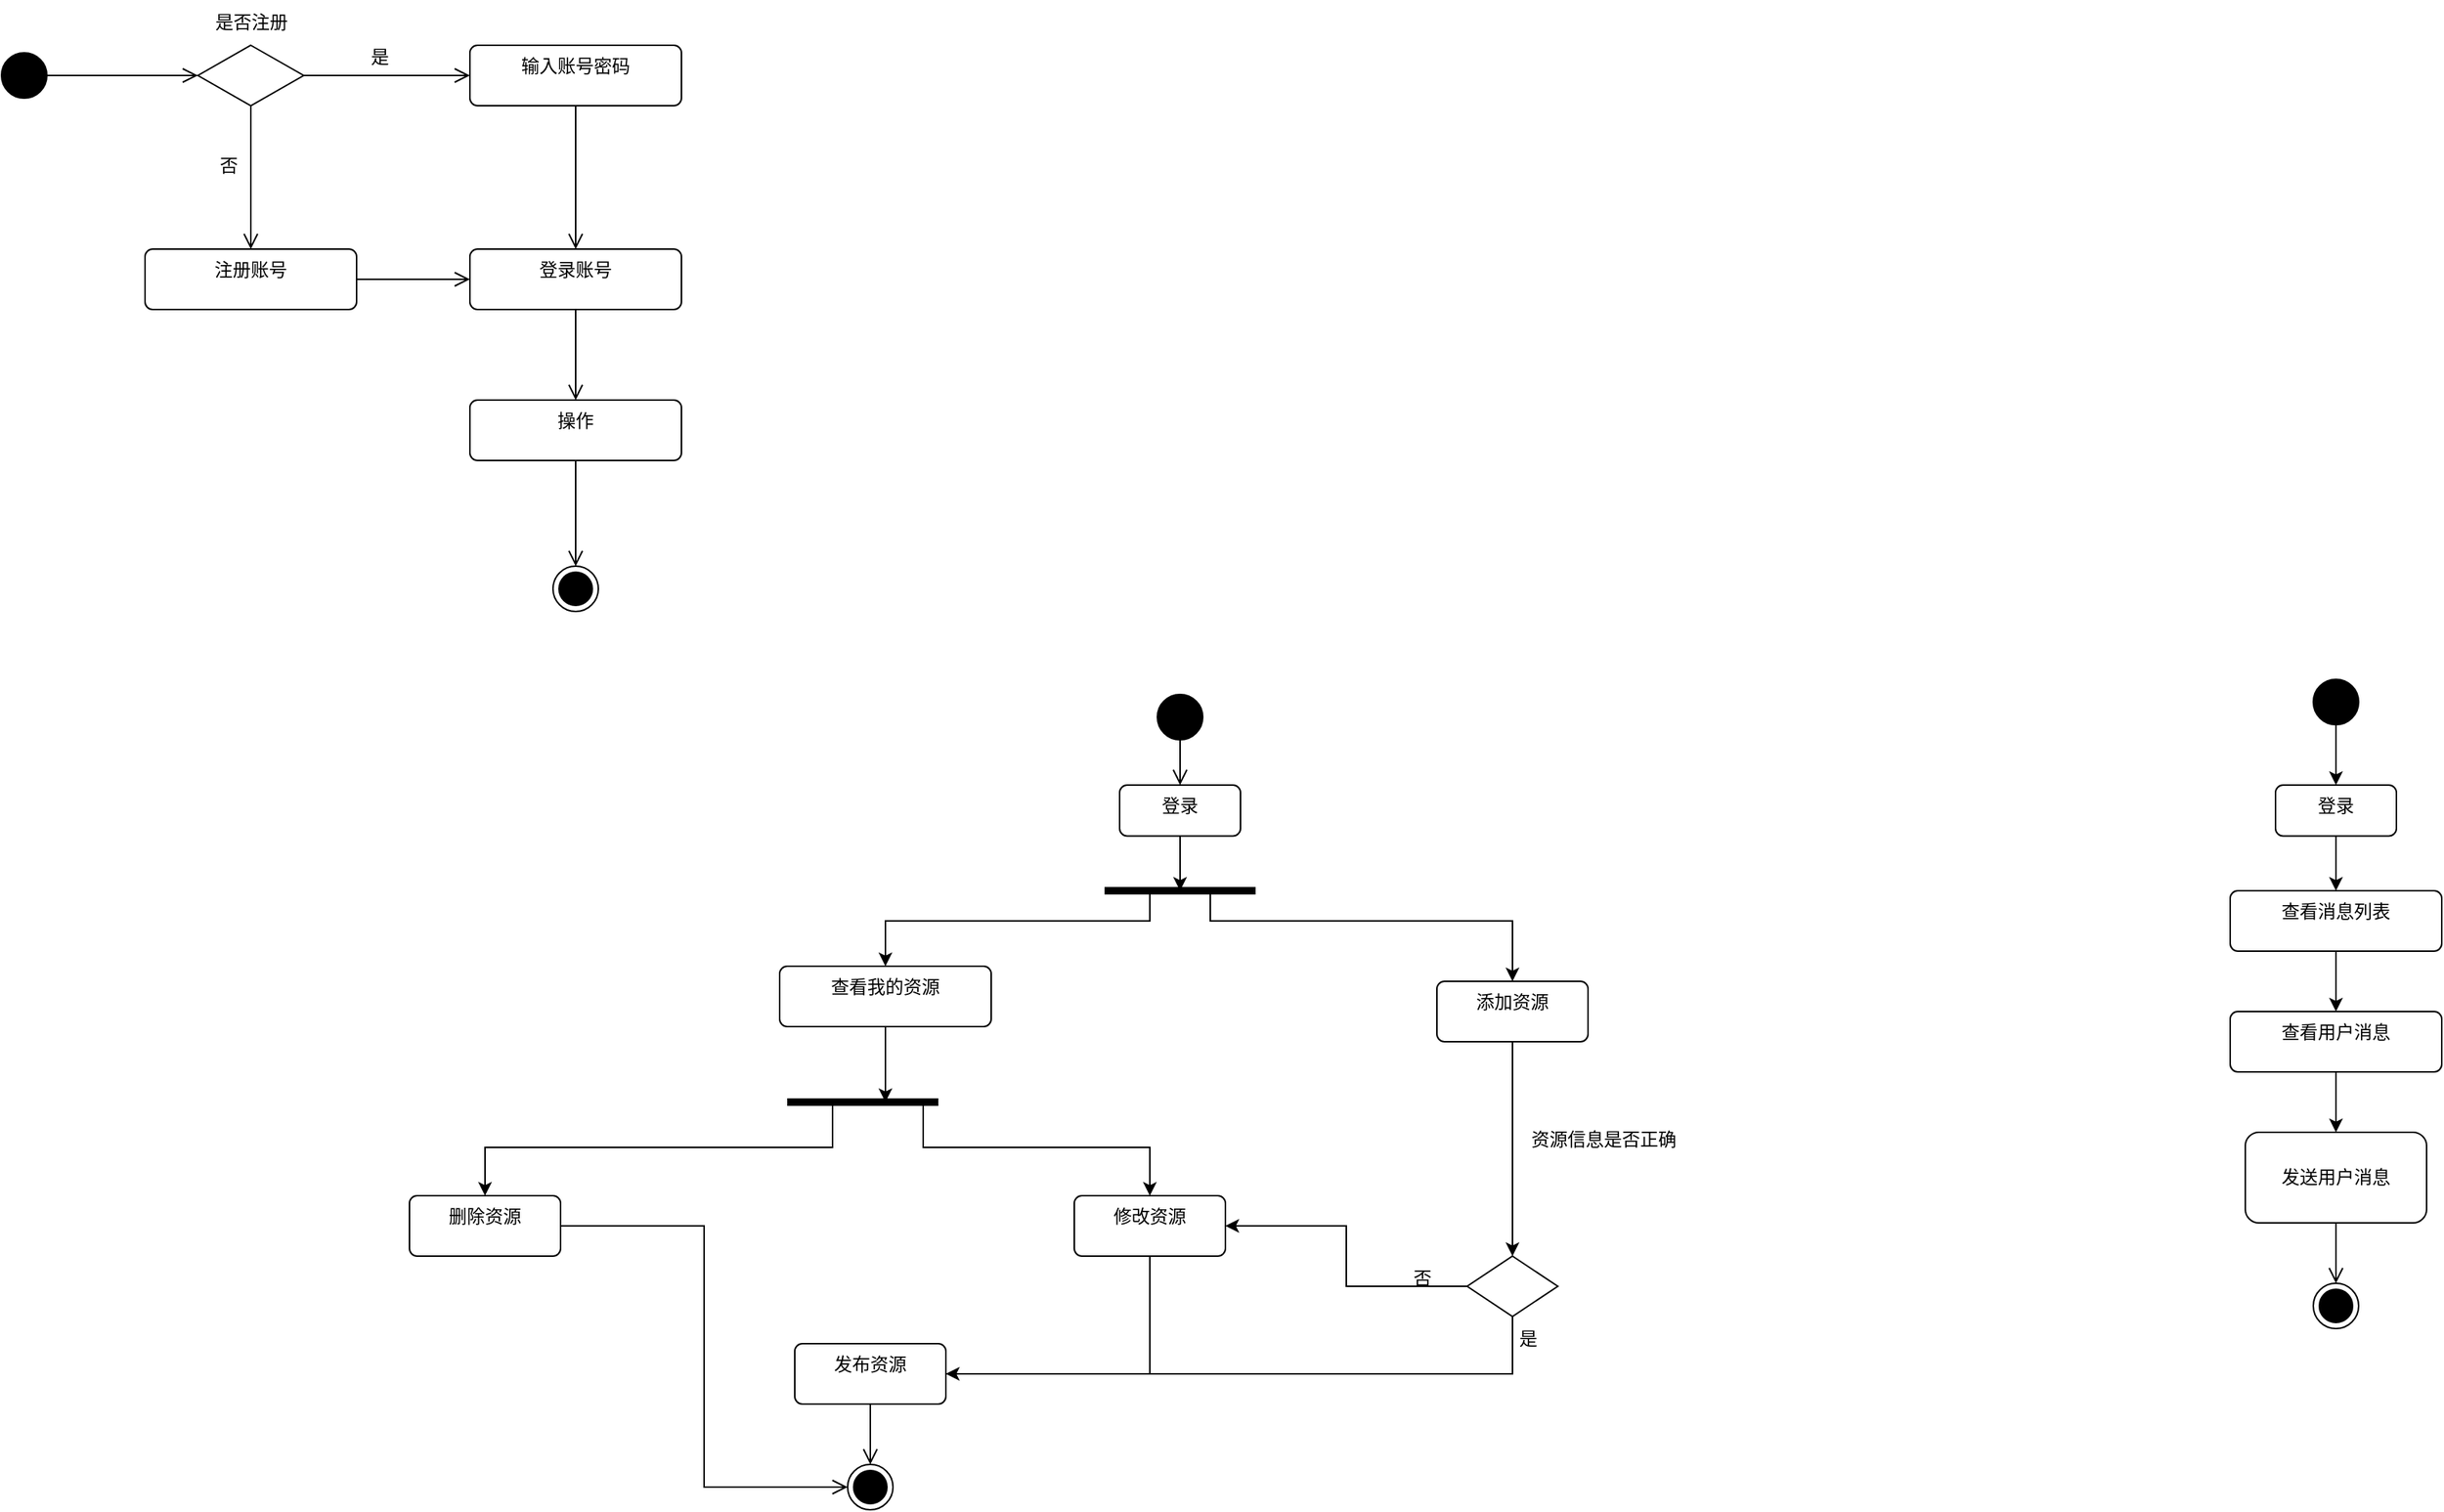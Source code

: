 <mxfile version="24.2.2" type="github">
  <diagram id="C5RBs43oDa-KdzZeNtuy" name="Page-1">
    <mxGraphModel dx="2227" dy="-1631" grid="1" gridSize="10" guides="1" tooltips="1" connect="1" arrows="1" fold="1" page="1" pageScale="1" pageWidth="827" pageHeight="1169" math="0" shadow="0">
      <root>
        <mxCell id="WIyWlLk6GJQsqaUBKTNV-0" />
        <mxCell id="WIyWlLk6GJQsqaUBKTNV-1" parent="WIyWlLk6GJQsqaUBKTNV-0" />
        <mxCell id="4cMFZLAC2HCp6WsKi7Tq-0" value="" style="ellipse;fillColor=strokeColor;html=1;" parent="WIyWlLk6GJQsqaUBKTNV-1" vertex="1">
          <mxGeometry x="-790" y="3295" width="30" height="30" as="geometry" />
        </mxCell>
        <mxCell id="4cMFZLAC2HCp6WsKi7Tq-1" value="" style="ellipse;html=1;shape=endState;fillColor=strokeColor;" parent="WIyWlLk6GJQsqaUBKTNV-1" vertex="1">
          <mxGeometry x="-425" y="3635" width="30" height="30" as="geometry" />
        </mxCell>
        <mxCell id="4cMFZLAC2HCp6WsKi7Tq-2" value="" style="endArrow=open;startArrow=none;endFill=0;startFill=0;endSize=8;html=1;verticalAlign=bottom;labelBackgroundColor=none;strokeWidth=1;rounded=0;exitX=1;exitY=0.5;exitDx=0;exitDy=0;entryX=0;entryY=0.5;entryDx=0;entryDy=0;" parent="WIyWlLk6GJQsqaUBKTNV-1" source="4cMFZLAC2HCp6WsKi7Tq-0" target="4cMFZLAC2HCp6WsKi7Tq-5" edge="1">
          <mxGeometry width="160" relative="1" as="geometry">
            <mxPoint x="-660" y="3355" as="sourcePoint" />
            <mxPoint x="-680" y="3310" as="targetPoint" />
          </mxGeometry>
        </mxCell>
        <mxCell id="4cMFZLAC2HCp6WsKi7Tq-4" value="输入账号密码" style="html=1;align=center;verticalAlign=top;rounded=1;absoluteArcSize=1;arcSize=10;dashed=0;whiteSpace=wrap;" parent="WIyWlLk6GJQsqaUBKTNV-1" vertex="1">
          <mxGeometry x="-480" y="3290" width="140" height="40" as="geometry" />
        </mxCell>
        <mxCell id="4cMFZLAC2HCp6WsKi7Tq-5" value="" style="rhombus;" parent="WIyWlLk6GJQsqaUBKTNV-1" vertex="1">
          <mxGeometry x="-660" y="3290" width="70" height="40" as="geometry" />
        </mxCell>
        <mxCell id="4cMFZLAC2HCp6WsKi7Tq-6" value="注册账号" style="html=1;align=center;verticalAlign=top;rounded=1;absoluteArcSize=1;arcSize=10;dashed=0;whiteSpace=wrap;" parent="WIyWlLk6GJQsqaUBKTNV-1" vertex="1">
          <mxGeometry x="-695" y="3425" width="140" height="40" as="geometry" />
        </mxCell>
        <mxCell id="4cMFZLAC2HCp6WsKi7Tq-7" value="登录账号" style="html=1;align=center;verticalAlign=top;rounded=1;absoluteArcSize=1;arcSize=10;dashed=0;whiteSpace=wrap;" parent="WIyWlLk6GJQsqaUBKTNV-1" vertex="1">
          <mxGeometry x="-480" y="3425" width="140" height="40" as="geometry" />
        </mxCell>
        <mxCell id="4cMFZLAC2HCp6WsKi7Tq-8" value="" style="endArrow=open;startArrow=none;endFill=0;startFill=0;endSize=8;html=1;verticalAlign=bottom;labelBackgroundColor=none;strokeWidth=1;rounded=0;exitX=0.5;exitY=1;exitDx=0;exitDy=0;entryX=0.5;entryY=0;entryDx=0;entryDy=0;" parent="WIyWlLk6GJQsqaUBKTNV-1" source="4cMFZLAC2HCp6WsKi7Tq-5" target="4cMFZLAC2HCp6WsKi7Tq-6" edge="1">
          <mxGeometry width="160" relative="1" as="geometry">
            <mxPoint x="-660" y="3355" as="sourcePoint" />
            <mxPoint x="-500" y="3355" as="targetPoint" />
          </mxGeometry>
        </mxCell>
        <mxCell id="4cMFZLAC2HCp6WsKi7Tq-9" value="" style="endArrow=open;startArrow=none;endFill=0;startFill=0;endSize=8;html=1;verticalAlign=bottom;labelBackgroundColor=none;strokeWidth=1;rounded=0;exitX=0.5;exitY=1;exitDx=0;exitDy=0;" parent="WIyWlLk6GJQsqaUBKTNV-1" source="4cMFZLAC2HCp6WsKi7Tq-7" target="4cMFZLAC2HCp6WsKi7Tq-17" edge="1">
          <mxGeometry width="160" relative="1" as="geometry">
            <mxPoint x="-660" y="3355" as="sourcePoint" />
            <mxPoint x="-410" y="3505" as="targetPoint" />
          </mxGeometry>
        </mxCell>
        <mxCell id="4cMFZLAC2HCp6WsKi7Tq-10" value="" style="endArrow=open;startArrow=none;endFill=0;startFill=0;endSize=8;html=1;verticalAlign=bottom;labelBackgroundColor=none;strokeWidth=1;rounded=0;exitX=1;exitY=0.5;exitDx=0;exitDy=0;entryX=0;entryY=0.5;entryDx=0;entryDy=0;" parent="WIyWlLk6GJQsqaUBKTNV-1" source="4cMFZLAC2HCp6WsKi7Tq-6" target="4cMFZLAC2HCp6WsKi7Tq-7" edge="1">
          <mxGeometry width="160" relative="1" as="geometry">
            <mxPoint x="-660" y="3355" as="sourcePoint" />
            <mxPoint x="-500" y="3355" as="targetPoint" />
          </mxGeometry>
        </mxCell>
        <mxCell id="4cMFZLAC2HCp6WsKi7Tq-11" value="" style="endArrow=open;startArrow=none;endFill=0;startFill=0;endSize=8;html=1;verticalAlign=bottom;labelBackgroundColor=none;strokeWidth=1;rounded=0;exitX=0.5;exitY=1;exitDx=0;exitDy=0;entryX=0.5;entryY=0;entryDx=0;entryDy=0;" parent="WIyWlLk6GJQsqaUBKTNV-1" source="4cMFZLAC2HCp6WsKi7Tq-4" target="4cMFZLAC2HCp6WsKi7Tq-7" edge="1">
          <mxGeometry width="160" relative="1" as="geometry">
            <mxPoint x="-660" y="3355" as="sourcePoint" />
            <mxPoint x="-500" y="3355" as="targetPoint" />
          </mxGeometry>
        </mxCell>
        <mxCell id="4cMFZLAC2HCp6WsKi7Tq-12" value="" style="endArrow=open;startArrow=none;endFill=0;startFill=0;endSize=8;html=1;verticalAlign=bottom;labelBackgroundColor=none;strokeWidth=1;rounded=0;exitX=1;exitY=0.5;exitDx=0;exitDy=0;entryX=0;entryY=0.5;entryDx=0;entryDy=0;" parent="WIyWlLk6GJQsqaUBKTNV-1" source="4cMFZLAC2HCp6WsKi7Tq-5" target="4cMFZLAC2HCp6WsKi7Tq-4" edge="1">
          <mxGeometry width="160" relative="1" as="geometry">
            <mxPoint x="-660" y="3355" as="sourcePoint" />
            <mxPoint x="-500" y="3355" as="targetPoint" />
          </mxGeometry>
        </mxCell>
        <mxCell id="4cMFZLAC2HCp6WsKi7Tq-13" value="是否注册" style="text;html=1;align=center;verticalAlign=middle;resizable=0;points=[];autosize=1;strokeColor=none;fillColor=none;" parent="WIyWlLk6GJQsqaUBKTNV-1" vertex="1">
          <mxGeometry x="-660" y="3260" width="70" height="30" as="geometry" />
        </mxCell>
        <mxCell id="4cMFZLAC2HCp6WsKi7Tq-14" value="是" style="text;html=1;align=center;verticalAlign=middle;resizable=0;points=[];autosize=1;strokeColor=none;fillColor=none;" parent="WIyWlLk6GJQsqaUBKTNV-1" vertex="1">
          <mxGeometry x="-560" y="3283" width="40" height="30" as="geometry" />
        </mxCell>
        <mxCell id="4cMFZLAC2HCp6WsKi7Tq-15" value="否" style="text;html=1;align=center;verticalAlign=middle;resizable=0;points=[];autosize=1;strokeColor=none;fillColor=none;" parent="WIyWlLk6GJQsqaUBKTNV-1" vertex="1">
          <mxGeometry x="-660" y="3355" width="40" height="30" as="geometry" />
        </mxCell>
        <mxCell id="4cMFZLAC2HCp6WsKi7Tq-17" value="操作" style="html=1;align=center;verticalAlign=top;rounded=1;absoluteArcSize=1;arcSize=10;dashed=0;whiteSpace=wrap;" parent="WIyWlLk6GJQsqaUBKTNV-1" vertex="1">
          <mxGeometry x="-480" y="3525" width="140" height="40" as="geometry" />
        </mxCell>
        <mxCell id="4cMFZLAC2HCp6WsKi7Tq-18" value="" style="endArrow=open;startArrow=none;endFill=0;startFill=0;endSize=8;html=1;verticalAlign=bottom;labelBackgroundColor=none;strokeWidth=1;rounded=0;exitX=0.5;exitY=1;exitDx=0;exitDy=0;entryX=0.5;entryY=0;entryDx=0;entryDy=0;" parent="WIyWlLk6GJQsqaUBKTNV-1" source="4cMFZLAC2HCp6WsKi7Tq-17" target="4cMFZLAC2HCp6WsKi7Tq-1" edge="1">
          <mxGeometry width="160" relative="1" as="geometry">
            <mxPoint x="-660" y="3455" as="sourcePoint" />
            <mxPoint x="-500" y="3455" as="targetPoint" />
          </mxGeometry>
        </mxCell>
        <mxCell id="4cMFZLAC2HCp6WsKi7Tq-19" value="" style="ellipse;fillColor=strokeColor;html=1;" parent="WIyWlLk6GJQsqaUBKTNV-1" vertex="1">
          <mxGeometry x="-25" y="3720.0" width="30" height="30" as="geometry" />
        </mxCell>
        <mxCell id="4cMFZLAC2HCp6WsKi7Tq-23" value="" style="ellipse;html=1;shape=endState;fillColor=strokeColor;" parent="WIyWlLk6GJQsqaUBKTNV-1" vertex="1">
          <mxGeometry x="-230" y="4230" width="30" height="30" as="geometry" />
        </mxCell>
        <mxCell id="qIV9ISlbsrzk_neH7viX-1" style="edgeStyle=orthogonalEdgeStyle;rounded=0;orthogonalLoop=1;jettySize=auto;html=1;exitX=0.5;exitY=1;exitDx=0;exitDy=0;entryX=1;entryY=0.5;entryDx=0;entryDy=0;" edge="1" parent="WIyWlLk6GJQsqaUBKTNV-1" source="4cMFZLAC2HCp6WsKi7Tq-26" target="4cMFZLAC2HCp6WsKi7Tq-62">
          <mxGeometry relative="1" as="geometry" />
        </mxCell>
        <mxCell id="4cMFZLAC2HCp6WsKi7Tq-26" value="修改资源" style="html=1;align=center;verticalAlign=top;rounded=1;absoluteArcSize=1;arcSize=10;dashed=0;whiteSpace=wrap;" parent="WIyWlLk6GJQsqaUBKTNV-1" vertex="1">
          <mxGeometry x="-80" y="4052" width="100" height="40" as="geometry" />
        </mxCell>
        <mxCell id="qIV9ISlbsrzk_neH7viX-8" style="edgeStyle=orthogonalEdgeStyle;rounded=0;orthogonalLoop=1;jettySize=auto;html=1;exitX=0.5;exitY=1;exitDx=0;exitDy=0;" edge="1" parent="WIyWlLk6GJQsqaUBKTNV-1" source="4cMFZLAC2HCp6WsKi7Tq-27">
          <mxGeometry relative="1" as="geometry">
            <mxPoint x="-205" y="3990" as="targetPoint" />
          </mxGeometry>
        </mxCell>
        <mxCell id="4cMFZLAC2HCp6WsKi7Tq-27" value="查看我的资源" style="html=1;align=center;verticalAlign=top;rounded=1;absoluteArcSize=1;arcSize=10;dashed=0;whiteSpace=wrap;" parent="WIyWlLk6GJQsqaUBKTNV-1" vertex="1">
          <mxGeometry x="-275" y="3900" width="140" height="40" as="geometry" />
        </mxCell>
        <mxCell id="4cMFZLAC2HCp6WsKi7Tq-29" value="登录" style="html=1;align=center;verticalAlign=top;rounded=1;absoluteArcSize=1;arcSize=10;dashed=0;whiteSpace=wrap;" parent="WIyWlLk6GJQsqaUBKTNV-1" vertex="1">
          <mxGeometry x="-50" y="3780.0" width="80" height="33.75" as="geometry" />
        </mxCell>
        <mxCell id="4cMFZLAC2HCp6WsKi7Tq-63" style="edgeStyle=orthogonalEdgeStyle;rounded=0;orthogonalLoop=1;jettySize=auto;html=1;exitX=0.5;exitY=1;exitDx=0;exitDy=0;entryX=0.5;entryY=0;entryDx=0;entryDy=0;" parent="WIyWlLk6GJQsqaUBKTNV-1" source="4cMFZLAC2HCp6WsKi7Tq-32" target="4cMFZLAC2HCp6WsKi7Tq-62" edge="1">
          <mxGeometry relative="1" as="geometry">
            <Array as="points">
              <mxPoint x="210" y="4170" />
              <mxPoint x="-215" y="4170" />
            </Array>
          </mxGeometry>
        </mxCell>
        <mxCell id="qIV9ISlbsrzk_neH7viX-42" style="edgeStyle=orthogonalEdgeStyle;rounded=0;orthogonalLoop=1;jettySize=auto;html=1;exitX=0;exitY=0.5;exitDx=0;exitDy=0;entryX=1;entryY=0.5;entryDx=0;entryDy=0;" edge="1" parent="WIyWlLk6GJQsqaUBKTNV-1" source="4cMFZLAC2HCp6WsKi7Tq-32" target="4cMFZLAC2HCp6WsKi7Tq-26">
          <mxGeometry relative="1" as="geometry" />
        </mxCell>
        <mxCell id="4cMFZLAC2HCp6WsKi7Tq-32" value="" style="rhombus;" parent="WIyWlLk6GJQsqaUBKTNV-1" vertex="1">
          <mxGeometry x="180" y="4092" width="60" height="40" as="geometry" />
        </mxCell>
        <mxCell id="4cMFZLAC2HCp6WsKi7Tq-35" value="" style="endArrow=open;startArrow=none;endFill=0;startFill=0;endSize=8;html=1;verticalAlign=bottom;labelBackgroundColor=none;strokeWidth=1;rounded=0;entryX=0.5;entryY=0;entryDx=0;entryDy=0;exitX=0.5;exitY=1;exitDx=0;exitDy=0;" parent="WIyWlLk6GJQsqaUBKTNV-1" source="4cMFZLAC2HCp6WsKi7Tq-62" target="4cMFZLAC2HCp6WsKi7Tq-23" edge="1">
          <mxGeometry width="160" relative="1" as="geometry">
            <mxPoint x="-210" y="4410" as="sourcePoint" />
            <mxPoint x="-180" y="4310" as="targetPoint" />
          </mxGeometry>
        </mxCell>
        <mxCell id="4cMFZLAC2HCp6WsKi7Tq-43" value="" style="endArrow=open;startArrow=none;endFill=0;startFill=0;endSize=8;html=1;verticalAlign=bottom;labelBackgroundColor=none;strokeWidth=1;rounded=0;exitX=0.5;exitY=1;exitDx=0;exitDy=0;entryX=0.5;entryY=0;entryDx=0;entryDy=0;" parent="WIyWlLk6GJQsqaUBKTNV-1" source="4cMFZLAC2HCp6WsKi7Tq-19" target="4cMFZLAC2HCp6WsKi7Tq-29" edge="1">
          <mxGeometry width="160" relative="1" as="geometry">
            <mxPoint x="-370" y="4080" as="sourcePoint" />
            <mxPoint x="-210" y="4080" as="targetPoint" />
          </mxGeometry>
        </mxCell>
        <mxCell id="4cMFZLAC2HCp6WsKi7Tq-50" value="资源信息是否正确" style="text;html=1;align=center;verticalAlign=middle;resizable=0;points=[];autosize=1;strokeColor=none;fillColor=none;" parent="WIyWlLk6GJQsqaUBKTNV-1" vertex="1">
          <mxGeometry x="210" y="4000" width="120" height="30" as="geometry" />
        </mxCell>
        <mxCell id="4cMFZLAC2HCp6WsKi7Tq-51" value="是" style="text;html=1;align=center;verticalAlign=middle;resizable=0;points=[];autosize=1;strokeColor=none;fillColor=none;" parent="WIyWlLk6GJQsqaUBKTNV-1" vertex="1">
          <mxGeometry x="200" y="4132" width="40" height="30" as="geometry" />
        </mxCell>
        <mxCell id="4cMFZLAC2HCp6WsKi7Tq-52" value="否" style="text;html=1;align=center;verticalAlign=middle;resizable=0;points=[];autosize=1;strokeColor=none;fillColor=none;" parent="WIyWlLk6GJQsqaUBKTNV-1" vertex="1">
          <mxGeometry x="130" y="4092" width="40" height="30" as="geometry" />
        </mxCell>
        <mxCell id="4cMFZLAC2HCp6WsKi7Tq-62" value="发布资源" style="html=1;align=center;verticalAlign=top;rounded=1;absoluteArcSize=1;arcSize=10;dashed=0;whiteSpace=wrap;" parent="WIyWlLk6GJQsqaUBKTNV-1" vertex="1">
          <mxGeometry x="-265" y="4150" width="100" height="40" as="geometry" />
        </mxCell>
        <mxCell id="4cMFZLAC2HCp6WsKi7Tq-76" value="删除资源" style="html=1;align=center;verticalAlign=top;rounded=1;absoluteArcSize=1;arcSize=10;dashed=0;whiteSpace=wrap;" parent="WIyWlLk6GJQsqaUBKTNV-1" vertex="1">
          <mxGeometry x="-520" y="4052" width="100" height="40" as="geometry" />
        </mxCell>
        <mxCell id="4cMFZLAC2HCp6WsKi7Tq-77" value="" style="endArrow=open;startArrow=none;endFill=0;startFill=0;endSize=8;html=1;verticalAlign=bottom;labelBackgroundColor=none;strokeWidth=1;rounded=0;entryX=0;entryY=0.5;entryDx=0;entryDy=0;edgeStyle=orthogonalEdgeStyle;" parent="WIyWlLk6GJQsqaUBKTNV-1" source="4cMFZLAC2HCp6WsKi7Tq-76" target="4cMFZLAC2HCp6WsKi7Tq-23" edge="1">
          <mxGeometry width="160" relative="1" as="geometry">
            <mxPoint x="-200" y="4420" as="sourcePoint" />
            <mxPoint x="-200" y="4460" as="targetPoint" />
          </mxGeometry>
        </mxCell>
        <mxCell id="qIV9ISlbsrzk_neH7viX-3" style="edgeStyle=orthogonalEdgeStyle;rounded=0;orthogonalLoop=1;jettySize=auto;html=1;exitX=0.5;exitY=1;exitDx=0;exitDy=0;entryX=0.5;entryY=0;entryDx=0;entryDy=0;" edge="1" parent="WIyWlLk6GJQsqaUBKTNV-1" source="qIV9ISlbsrzk_neH7viX-2" target="4cMFZLAC2HCp6WsKi7Tq-32">
          <mxGeometry relative="1" as="geometry" />
        </mxCell>
        <mxCell id="qIV9ISlbsrzk_neH7viX-2" value="添加资源" style="html=1;align=center;verticalAlign=top;rounded=1;absoluteArcSize=1;arcSize=10;dashed=0;whiteSpace=wrap;" vertex="1" parent="WIyWlLk6GJQsqaUBKTNV-1">
          <mxGeometry x="160" y="3910" width="100" height="40" as="geometry" />
        </mxCell>
        <mxCell id="qIV9ISlbsrzk_neH7viX-4" value="" style="html=1;rounded=0;strokeWidth=5;endArrow=none;endFill=0;" edge="1" parent="WIyWlLk6GJQsqaUBKTNV-1">
          <mxGeometry width="100" relative="1" as="geometry">
            <mxPoint x="-270" y="3990" as="sourcePoint" />
            <mxPoint x="-170" y="3990" as="targetPoint" />
            <Array as="points">
              <mxPoint x="-210" y="3990" />
            </Array>
          </mxGeometry>
        </mxCell>
        <mxCell id="qIV9ISlbsrzk_neH7viX-5" value="" style="endArrow=classic;html=1;rounded=0;entryX=0.5;entryY=0;entryDx=0;entryDy=0;edgeStyle=orthogonalEdgeStyle;" edge="1" parent="WIyWlLk6GJQsqaUBKTNV-1" target="4cMFZLAC2HCp6WsKi7Tq-26">
          <mxGeometry width="50" height="50" relative="1" as="geometry">
            <mxPoint x="-180" y="3990" as="sourcePoint" />
            <mxPoint x="40" y="3940" as="targetPoint" />
            <Array as="points">
              <mxPoint x="-180" y="4020" />
              <mxPoint x="-30" y="4020" />
            </Array>
          </mxGeometry>
        </mxCell>
        <mxCell id="qIV9ISlbsrzk_neH7viX-7" value="" style="endArrow=classic;html=1;rounded=0;entryX=0.5;entryY=0;entryDx=0;entryDy=0;edgeStyle=orthogonalEdgeStyle;" edge="1" parent="WIyWlLk6GJQsqaUBKTNV-1" target="4cMFZLAC2HCp6WsKi7Tq-76">
          <mxGeometry width="50" height="50" relative="1" as="geometry">
            <mxPoint x="-240" y="3990" as="sourcePoint" />
            <mxPoint x="-360" y="3990" as="targetPoint" />
            <Array as="points">
              <mxPoint x="-240" y="4020" />
              <mxPoint x="-470" y="4020" />
            </Array>
          </mxGeometry>
        </mxCell>
        <mxCell id="qIV9ISlbsrzk_neH7viX-38" style="edgeStyle=orthogonalEdgeStyle;rounded=0;orthogonalLoop=1;jettySize=auto;html=1;exitX=0.5;exitY=1;exitDx=0;exitDy=0;entryX=0.5;entryY=0;entryDx=0;entryDy=0;" edge="1" parent="WIyWlLk6GJQsqaUBKTNV-1" source="qIV9ISlbsrzk_neH7viX-9" target="qIV9ISlbsrzk_neH7viX-15">
          <mxGeometry relative="1" as="geometry" />
        </mxCell>
        <mxCell id="qIV9ISlbsrzk_neH7viX-9" value="" style="ellipse;fillColor=strokeColor;html=1;" vertex="1" parent="WIyWlLk6GJQsqaUBKTNV-1">
          <mxGeometry x="740" y="3710.0" width="30" height="30" as="geometry" />
        </mxCell>
        <mxCell id="qIV9ISlbsrzk_neH7viX-10" value="" style="ellipse;html=1;shape=endState;fillColor=strokeColor;" vertex="1" parent="WIyWlLk6GJQsqaUBKTNV-1">
          <mxGeometry x="740" y="4110" width="30" height="30" as="geometry" />
        </mxCell>
        <mxCell id="qIV9ISlbsrzk_neH7viX-13" style="edgeStyle=orthogonalEdgeStyle;rounded=0;orthogonalLoop=1;jettySize=auto;html=1;exitX=0.5;exitY=1;exitDx=0;exitDy=0;" edge="1" parent="WIyWlLk6GJQsqaUBKTNV-1" source="qIV9ISlbsrzk_neH7viX-14" target="qIV9ISlbsrzk_neH7viX-36">
          <mxGeometry relative="1" as="geometry">
            <mxPoint x="755" y="3992" as="targetPoint" />
          </mxGeometry>
        </mxCell>
        <mxCell id="qIV9ISlbsrzk_neH7viX-14" value="查看消息列表" style="html=1;align=center;verticalAlign=top;rounded=1;absoluteArcSize=1;arcSize=10;dashed=0;whiteSpace=wrap;" vertex="1" parent="WIyWlLk6GJQsqaUBKTNV-1">
          <mxGeometry x="685" y="3850" width="140" height="40" as="geometry" />
        </mxCell>
        <mxCell id="qIV9ISlbsrzk_neH7viX-39" style="edgeStyle=orthogonalEdgeStyle;rounded=0;orthogonalLoop=1;jettySize=auto;html=1;exitX=0.5;exitY=1;exitDx=0;exitDy=0;entryX=0.5;entryY=0;entryDx=0;entryDy=0;" edge="1" parent="WIyWlLk6GJQsqaUBKTNV-1" source="qIV9ISlbsrzk_neH7viX-15" target="qIV9ISlbsrzk_neH7viX-14">
          <mxGeometry relative="1" as="geometry" />
        </mxCell>
        <mxCell id="qIV9ISlbsrzk_neH7viX-15" value="登录" style="html=1;align=center;verticalAlign=top;rounded=1;absoluteArcSize=1;arcSize=10;dashed=0;whiteSpace=wrap;" vertex="1" parent="WIyWlLk6GJQsqaUBKTNV-1">
          <mxGeometry x="715" y="3780.0" width="80" height="33.75" as="geometry" />
        </mxCell>
        <mxCell id="qIV9ISlbsrzk_neH7viX-18" value="" style="endArrow=open;startArrow=none;endFill=0;startFill=0;endSize=8;html=1;verticalAlign=bottom;labelBackgroundColor=none;strokeWidth=1;rounded=0;entryX=0.5;entryY=0;entryDx=0;entryDy=0;exitX=0.5;exitY=1;exitDx=0;exitDy=0;" edge="1" parent="WIyWlLk6GJQsqaUBKTNV-1" source="qIV9ISlbsrzk_neH7viX-37" target="qIV9ISlbsrzk_neH7viX-10">
          <mxGeometry width="160" relative="1" as="geometry">
            <mxPoint x="745" y="4270" as="sourcePoint" />
            <mxPoint x="780" y="4270" as="targetPoint" />
          </mxGeometry>
        </mxCell>
        <mxCell id="qIV9ISlbsrzk_neH7viX-40" style="edgeStyle=orthogonalEdgeStyle;rounded=0;orthogonalLoop=1;jettySize=auto;html=1;exitX=0.5;exitY=1;exitDx=0;exitDy=0;entryX=0.5;entryY=0;entryDx=0;entryDy=0;" edge="1" parent="WIyWlLk6GJQsqaUBKTNV-1" source="qIV9ISlbsrzk_neH7viX-36" target="qIV9ISlbsrzk_neH7viX-37">
          <mxGeometry relative="1" as="geometry" />
        </mxCell>
        <mxCell id="qIV9ISlbsrzk_neH7viX-36" value="查看用户消息" style="html=1;align=center;verticalAlign=top;rounded=1;absoluteArcSize=1;arcSize=10;dashed=0;whiteSpace=wrap;" vertex="1" parent="WIyWlLk6GJQsqaUBKTNV-1">
          <mxGeometry x="685" y="3930" width="140" height="40" as="geometry" />
        </mxCell>
        <mxCell id="qIV9ISlbsrzk_neH7viX-37" value="发送用户消息" style="rounded=1;whiteSpace=wrap;html=1;" vertex="1" parent="WIyWlLk6GJQsqaUBKTNV-1">
          <mxGeometry x="695" y="4010" width="120" height="60" as="geometry" />
        </mxCell>
        <mxCell id="qIV9ISlbsrzk_neH7viX-43" value="" style="html=1;rounded=0;strokeWidth=5;endArrow=none;endFill=0;" edge="1" parent="WIyWlLk6GJQsqaUBKTNV-1">
          <mxGeometry width="100" relative="1" as="geometry">
            <mxPoint x="-60" y="3850" as="sourcePoint" />
            <mxPoint x="40" y="3850" as="targetPoint" />
            <Array as="points" />
          </mxGeometry>
        </mxCell>
        <mxCell id="qIV9ISlbsrzk_neH7viX-44" value="" style="endArrow=classic;html=1;rounded=0;exitX=0.5;exitY=1;exitDx=0;exitDy=0;" edge="1" parent="WIyWlLk6GJQsqaUBKTNV-1" source="4cMFZLAC2HCp6WsKi7Tq-29">
          <mxGeometry width="50" height="50" relative="1" as="geometry">
            <mxPoint x="-270" y="3850" as="sourcePoint" />
            <mxPoint x="-10" y="3850" as="targetPoint" />
          </mxGeometry>
        </mxCell>
        <mxCell id="qIV9ISlbsrzk_neH7viX-45" value="" style="endArrow=classic;html=1;rounded=0;entryX=0.5;entryY=0;entryDx=0;entryDy=0;edgeStyle=orthogonalEdgeStyle;" edge="1" parent="WIyWlLk6GJQsqaUBKTNV-1" target="4cMFZLAC2HCp6WsKi7Tq-27">
          <mxGeometry width="50" height="50" relative="1" as="geometry">
            <mxPoint x="-30" y="3850" as="sourcePoint" />
            <mxPoint x="120" y="3930" as="targetPoint" />
            <Array as="points">
              <mxPoint x="-30" y="3870" />
              <mxPoint x="-205" y="3870" />
            </Array>
          </mxGeometry>
        </mxCell>
        <mxCell id="qIV9ISlbsrzk_neH7viX-46" value="" style="endArrow=classic;html=1;rounded=0;entryX=0.5;entryY=0;entryDx=0;entryDy=0;edgeStyle=orthogonalEdgeStyle;" edge="1" parent="WIyWlLk6GJQsqaUBKTNV-1" target="qIV9ISlbsrzk_neH7viX-2">
          <mxGeometry width="50" height="50" relative="1" as="geometry">
            <mxPoint x="10" y="3850" as="sourcePoint" />
            <mxPoint x="340" y="3770" as="targetPoint" />
            <Array as="points">
              <mxPoint x="10" y="3870" />
              <mxPoint x="210" y="3870" />
            </Array>
          </mxGeometry>
        </mxCell>
      </root>
    </mxGraphModel>
  </diagram>
</mxfile>
